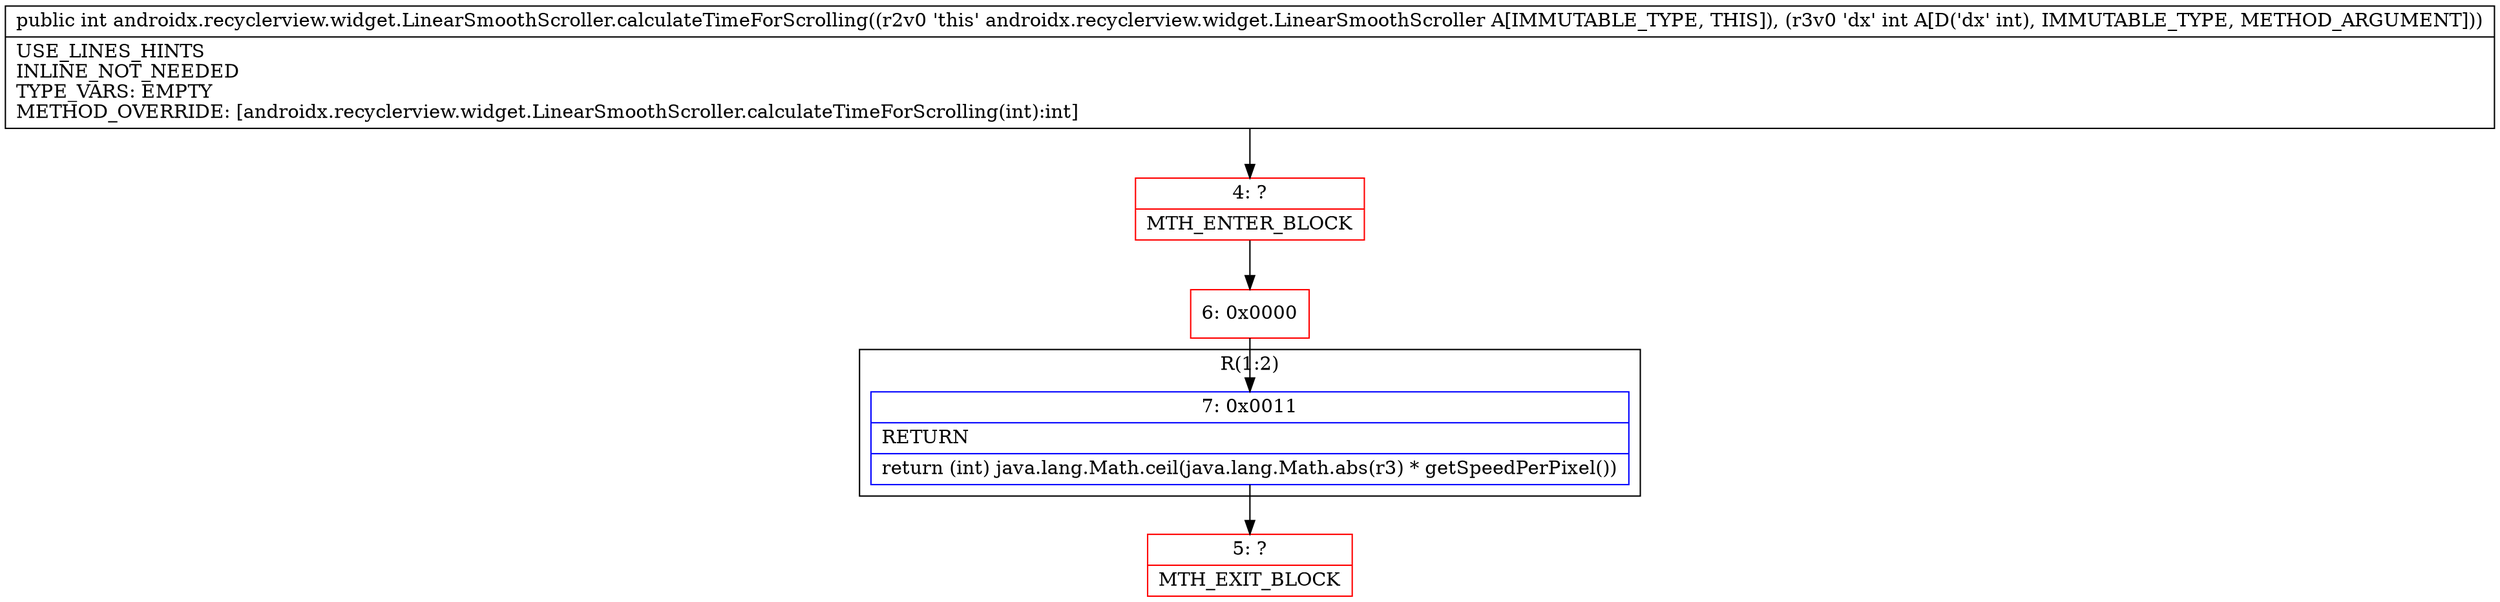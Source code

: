 digraph "CFG forandroidx.recyclerview.widget.LinearSmoothScroller.calculateTimeForScrolling(I)I" {
subgraph cluster_Region_1305489413 {
label = "R(1:2)";
node [shape=record,color=blue];
Node_7 [shape=record,label="{7\:\ 0x0011|RETURN\l|return (int) java.lang.Math.ceil(java.lang.Math.abs(r3) * getSpeedPerPixel())\l}"];
}
Node_4 [shape=record,color=red,label="{4\:\ ?|MTH_ENTER_BLOCK\l}"];
Node_6 [shape=record,color=red,label="{6\:\ 0x0000}"];
Node_5 [shape=record,color=red,label="{5\:\ ?|MTH_EXIT_BLOCK\l}"];
MethodNode[shape=record,label="{public int androidx.recyclerview.widget.LinearSmoothScroller.calculateTimeForScrolling((r2v0 'this' androidx.recyclerview.widget.LinearSmoothScroller A[IMMUTABLE_TYPE, THIS]), (r3v0 'dx' int A[D('dx' int), IMMUTABLE_TYPE, METHOD_ARGUMENT]))  | USE_LINES_HINTS\lINLINE_NOT_NEEDED\lTYPE_VARS: EMPTY\lMETHOD_OVERRIDE: [androidx.recyclerview.widget.LinearSmoothScroller.calculateTimeForScrolling(int):int]\l}"];
MethodNode -> Node_4;Node_7 -> Node_5;
Node_4 -> Node_6;
Node_6 -> Node_7;
}

